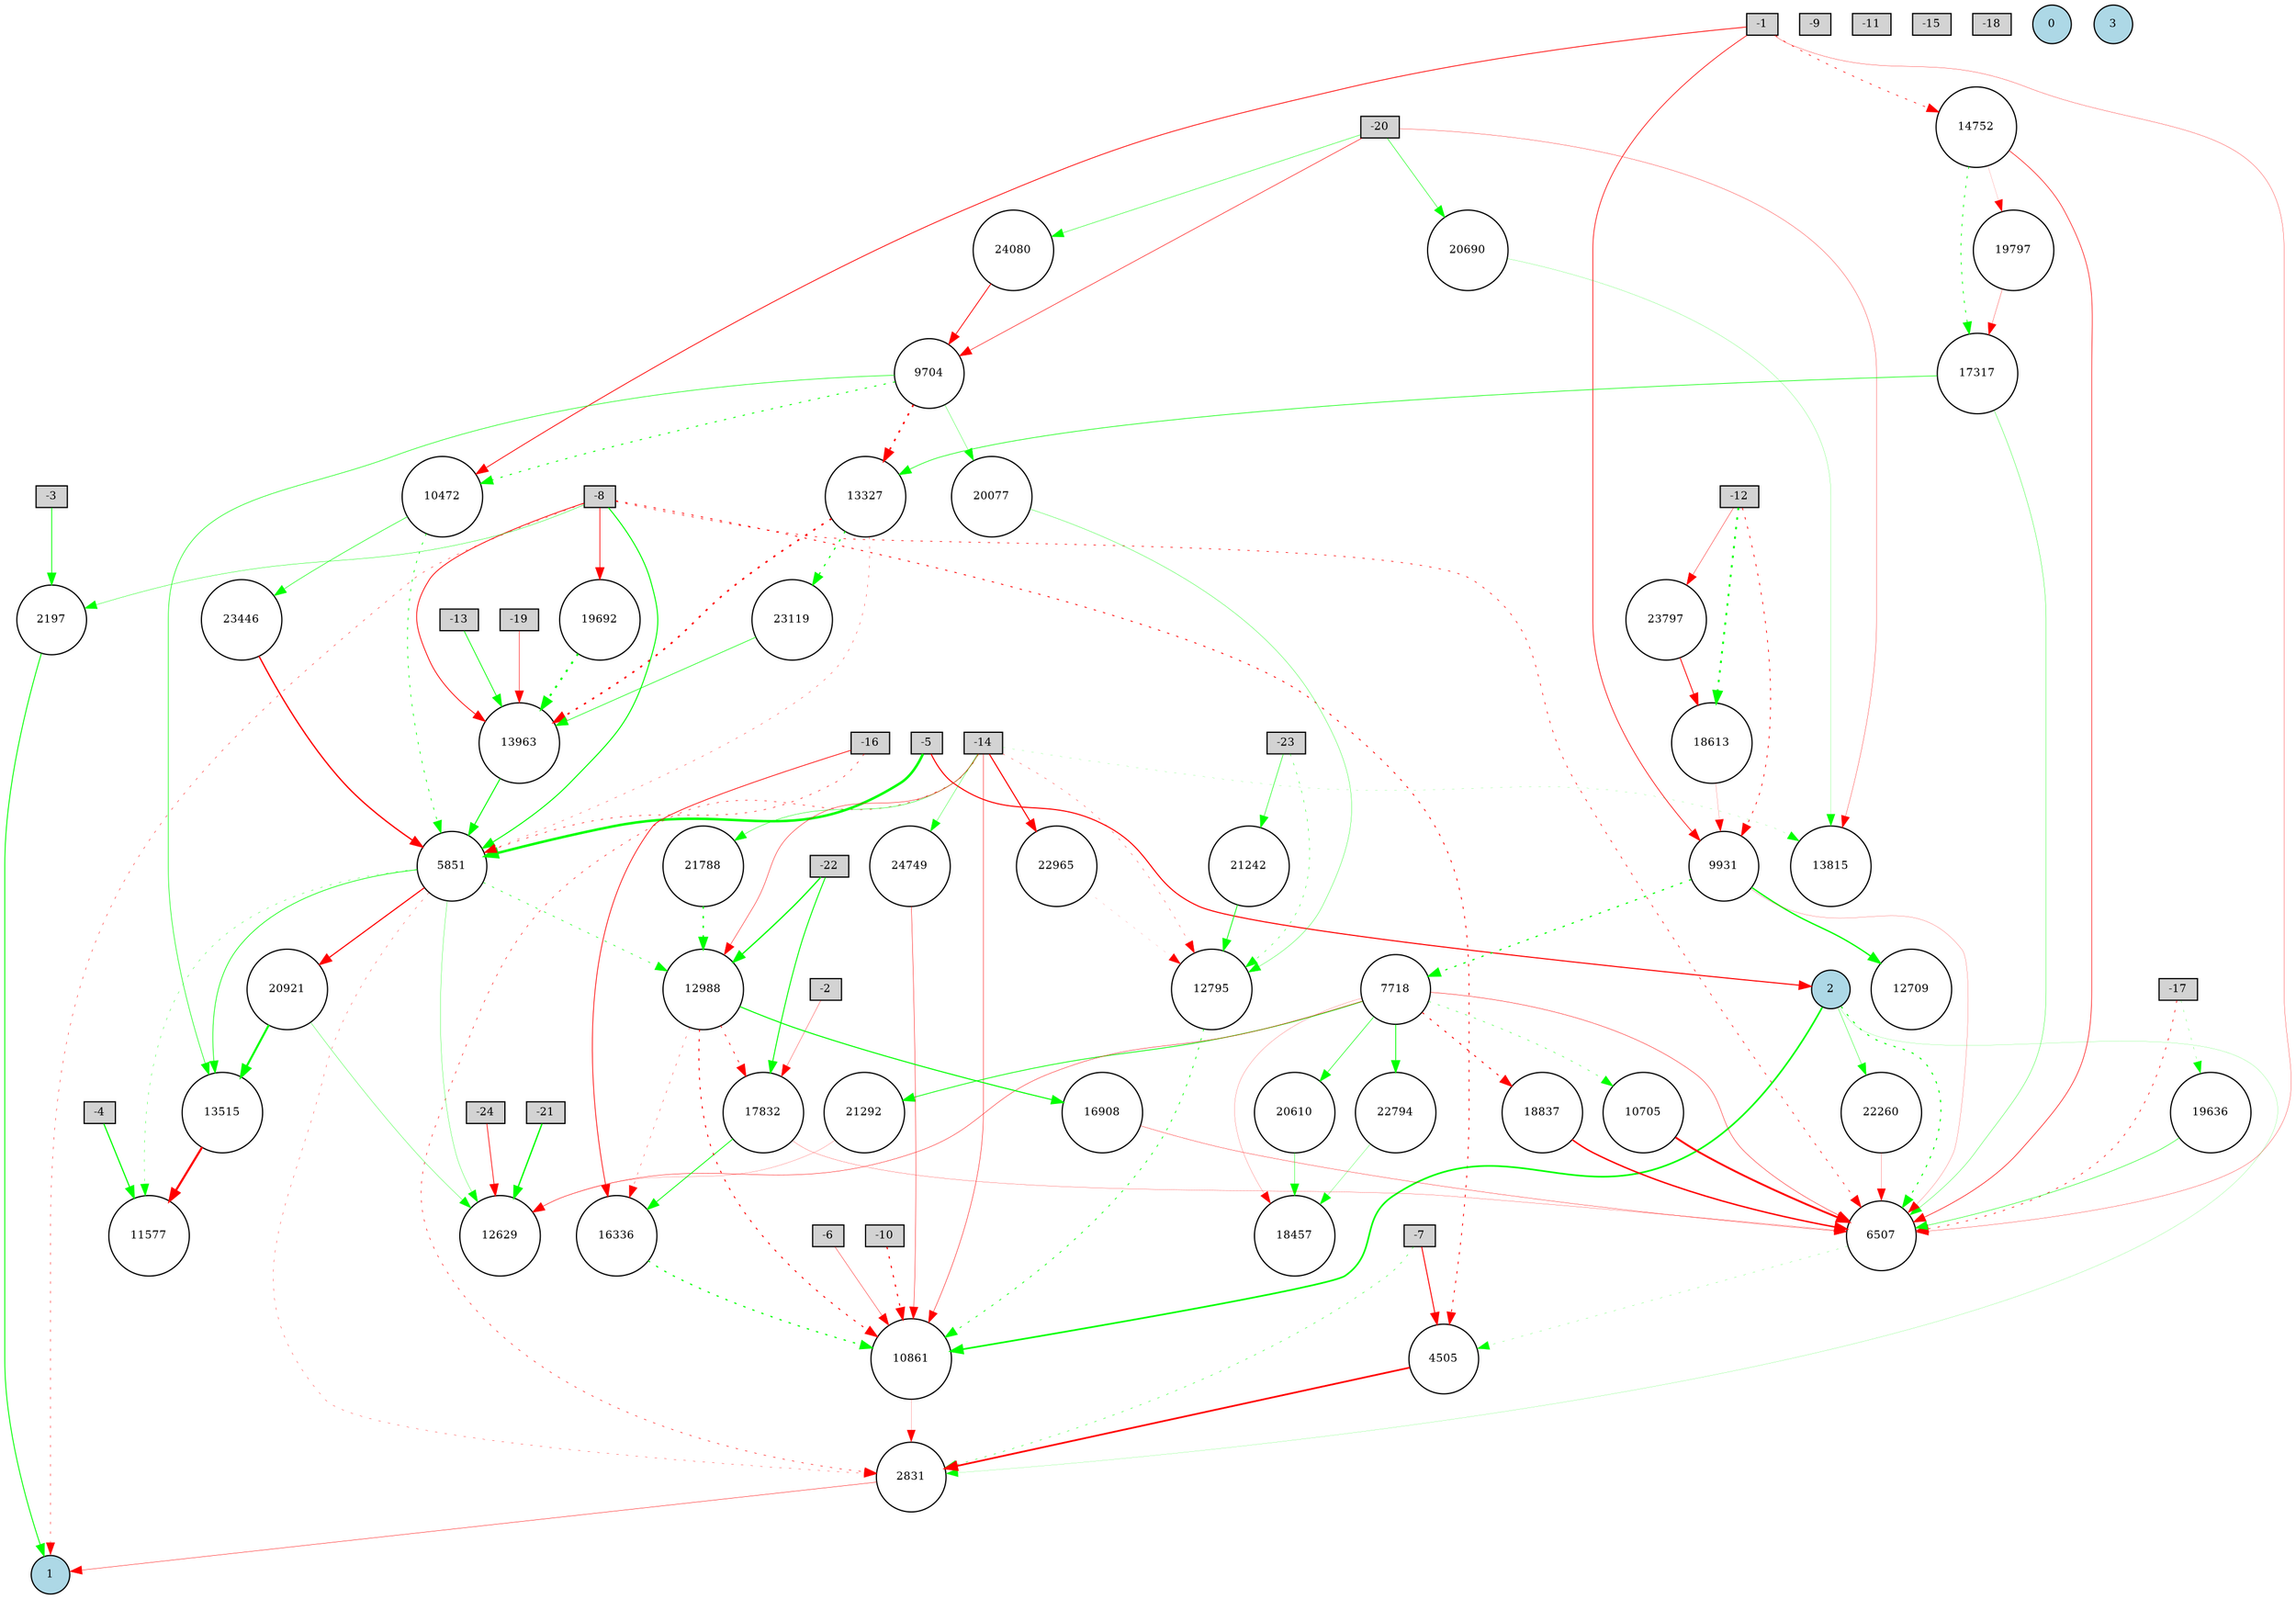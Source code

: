 digraph {
	node [fontsize=9 height=0.2 shape=circle width=0.2]
	-1 [fillcolor=lightgray shape=box style=filled]
	-2 [fillcolor=lightgray shape=box style=filled]
	-3 [fillcolor=lightgray shape=box style=filled]
	-4 [fillcolor=lightgray shape=box style=filled]
	-5 [fillcolor=lightgray shape=box style=filled]
	-6 [fillcolor=lightgray shape=box style=filled]
	-7 [fillcolor=lightgray shape=box style=filled]
	-8 [fillcolor=lightgray shape=box style=filled]
	-9 [fillcolor=lightgray shape=box style=filled]
	-10 [fillcolor=lightgray shape=box style=filled]
	-11 [fillcolor=lightgray shape=box style=filled]
	-12 [fillcolor=lightgray shape=box style=filled]
	-13 [fillcolor=lightgray shape=box style=filled]
	-14 [fillcolor=lightgray shape=box style=filled]
	-15 [fillcolor=lightgray shape=box style=filled]
	-16 [fillcolor=lightgray shape=box style=filled]
	-17 [fillcolor=lightgray shape=box style=filled]
	-18 [fillcolor=lightgray shape=box style=filled]
	-19 [fillcolor=lightgray shape=box style=filled]
	-20 [fillcolor=lightgray shape=box style=filled]
	-21 [fillcolor=lightgray shape=box style=filled]
	-22 [fillcolor=lightgray shape=box style=filled]
	-23 [fillcolor=lightgray shape=box style=filled]
	-24 [fillcolor=lightgray shape=box style=filled]
	0 [fillcolor=lightblue style=filled]
	1 [fillcolor=lightblue style=filled]
	2 [fillcolor=lightblue style=filled]
	3 [fillcolor=lightblue style=filled]
	20610 [fillcolor=white style=filled]
	22794 [fillcolor=white style=filled]
	13963 [fillcolor=white style=filled]
	16908 [fillcolor=white style=filled]
	13327 [fillcolor=white style=filled]
	24080 [fillcolor=white style=filled]
	2831 [fillcolor=white style=filled]
	18837 [fillcolor=white style=filled]
	23446 [fillcolor=white style=filled]
	2197 [fillcolor=white style=filled]
	4505 [fillcolor=white style=filled]
	18457 [fillcolor=white style=filled]
	21788 [fillcolor=white style=filled]
	14752 [fillcolor=white style=filled]
	17317 [fillcolor=white style=filled]
	7718 [fillcolor=white style=filled]
	12709 [fillcolor=white style=filled]
	17832 [fillcolor=white style=filled]
	21292 [fillcolor=white style=filled]
	24749 [fillcolor=white style=filled]
	19636 [fillcolor=white style=filled]
	18613 [fillcolor=white style=filled]
	22965 [fillcolor=white style=filled]
	11577 [fillcolor=white style=filled]
	20921 [fillcolor=white style=filled]
	12988 [fillcolor=white style=filled]
	13515 [fillcolor=white style=filled]
	9931 [fillcolor=white style=filled]
	23119 [fillcolor=white style=filled]
	16336 [fillcolor=white style=filled]
	10705 [fillcolor=white style=filled]
	20690 [fillcolor=white style=filled]
	19797 [fillcolor=white style=filled]
	12629 [fillcolor=white style=filled]
	5851 [fillcolor=white style=filled]
	9704 [fillcolor=white style=filled]
	10472 [fillcolor=white style=filled]
	6507 [fillcolor=white style=filled]
	19692 [fillcolor=white style=filled]
	20077 [fillcolor=white style=filled]
	10861 [fillcolor=white style=filled]
	22260 [fillcolor=white style=filled]
	23797 [fillcolor=white style=filled]
	13815 [fillcolor=white style=filled]
	21242 [fillcolor=white style=filled]
	12795 [fillcolor=white style=filled]
	20690 -> 13815 [color=green penwidth=0.15664785053089136 style=solid]
	-8 -> 19692 [color=red penwidth=0.5929806950284787 style=solid]
	9931 -> 12709 [color=green penwidth=1.1028725204494538 style=solid]
	-17 -> 19636 [color=green penwidth=0.19933466845018685 style=dotted]
	10705 -> 6507 [color=red penwidth=1.5709005324026453 style=solid]
	7718 -> 18457 [color=red penwidth=0.1542770979507132 style=solid]
	-2 -> 17832 [color=red penwidth=0.24286578309925158 style=solid]
	-12 -> 9931 [color=red penwidth=0.6074091366881536 style=dotted]
	2831 -> 1 [color=red penwidth=0.3252965379479181 style=solid]
	-1 -> 9931 [color=red penwidth=0.5556135763572044 style=solid]
	-16 -> 5851 [color=red penwidth=0.4378805791782481 style=dotted]
	19797 -> 17317 [color=red penwidth=0.22892633638469173 style=solid]
	-7 -> 2831 [color=green penwidth=0.34073152802972684 style=dotted]
	-8 -> 1 [color=red penwidth=0.33356691107926384 style=dotted]
	14752 -> 19797 [color=red penwidth=0.10565438304285125 style=solid]
	-8 -> 6507 [color=red penwidth=0.5018107510548552 style=dotted]
	17832 -> 16336 [color=green penwidth=0.6524269035789844 style=solid]
	9704 -> 13327 [color=red penwidth=1.3578968529799336 style=dotted]
	-19 -> 13963 [color=red penwidth=0.42750561164898393 style=solid]
	-16 -> 16336 [color=red penwidth=0.5995500837076903 style=solid]
	21242 -> 12795 [color=green penwidth=0.6277740179823966 style=solid]
	9931 -> 6507 [color=red penwidth=0.16086079710525936 style=solid]
	-21 -> 12629 [color=green penwidth=1.1382294453613566 style=solid]
	5851 -> 12988 [color=green penwidth=0.466975960048586 style=dotted]
	-7 -> 4505 [color=red penwidth=0.7962640709659813 style=solid]
	7718 -> 18837 [color=red penwidth=0.7705897181666589 style=dotted]
	-1 -> 6507 [color=red penwidth=0.23065074977083375 style=solid]
	14752 -> 6507 [color=red penwidth=0.4785911302876863 style=solid]
	-14 -> 21788 [color=green penwidth=0.34756339422761734 style=solid]
	18613 -> 9931 [color=red penwidth=0.14049925070964542 style=solid]
	12988 -> 10861 [color=red penwidth=0.7912418606032191 style=dotted]
	20921 -> 12629 [color=green penwidth=0.2586630027781479 style=solid]
	12988 -> 16908 [color=green penwidth=0.8691265433088192 style=solid]
	9931 -> 7718 [color=green penwidth=0.9414366372952697 style=dotted]
	16908 -> 6507 [color=red penwidth=0.2636246028240514 style=solid]
	17317 -> 6507 [color=green penwidth=0.26744296628427877 style=solid]
	10472 -> 23446 [color=green penwidth=0.4407977326377316 style=solid]
	21788 -> 12988 [color=green penwidth=1.105702640541577 style=dotted]
	-1 -> 10472 [color=red penwidth=0.6425070977989792 style=solid]
	-8 -> 4505 [color=red penwidth=0.6923455461260171 style=dotted]
	2 -> 10861 [color=green penwidth=1.3867598149410751 style=solid]
	-14 -> 12988 [color=red penwidth=0.3487261316773843 style=solid]
	13515 -> 11577 [color=red penwidth=1.7713549884851407 style=solid]
	16336 -> 10861 [color=green penwidth=0.9631167362799512 style=dotted]
	-6 -> 10861 [color=red penwidth=0.29983554542317603 style=solid]
	22965 -> 12795 [color=red penwidth=0.10015452520857442 style=dotted]
	-14 -> 2831 [color=red penwidth=0.42278645329764397 style=dotted]
	9704 -> 13515 [color=green penwidth=0.4666204885974877 style=solid]
	23119 -> 13963 [color=green penwidth=0.479084262417372 style=solid]
	-14 -> 12795 [color=red penwidth=0.2542048649557861 style=dotted]
	-20 -> 20690 [color=green penwidth=0.4060802768972078 style=solid]
	5851 -> 11577 [color=green penwidth=0.28050775444441634 style=dotted]
	17317 -> 13327 [color=green penwidth=0.510371788359125 style=solid]
	13963 -> 5851 [color=green penwidth=0.8150666134607873 style=solid]
	-20 -> 24080 [color=green penwidth=0.35633934219286567 style=solid]
	-13 -> 13963 [color=green penwidth=0.6373915331583283 style=solid]
	5851 -> 13515 [color=green penwidth=0.5480854660311568 style=solid]
	-23 -> 21242 [color=green penwidth=0.43124031067458823 style=solid]
	-14 -> 10861 [color=red penwidth=0.3646997643551383 style=solid]
	9704 -> 20077 [color=green penwidth=0.2543897204100399 style=solid]
	-5 -> 5851 [color=green penwidth=2.064842072922212 style=solid]
	-10 -> 10861 [color=red penwidth=0.9019401857874462 style=dotted]
	5851 -> 12629 [color=green penwidth=0.2417348444570202 style=solid]
	-24 -> 12629 [color=red penwidth=0.5822488785031851 style=solid]
	17832 -> 6507 [color=red penwidth=0.18110041863742432 style=solid]
	24080 -> 9704 [color=red penwidth=0.6628674454334692 style=solid]
	2 -> 6507 [color=green penwidth=0.8351343799642276 style=dotted]
	7718 -> 10705 [color=green penwidth=0.3303175857000433 style=dotted]
	14752 -> 17317 [color=green penwidth=0.6126827011343884 style=dotted]
	22260 -> 6507 [color=red penwidth=0.17786111493255408 style=solid]
	7718 -> 12629 [color=red penwidth=0.3288621931711798 style=solid]
	7718 -> 21292 [color=green penwidth=0.6324905928067285 style=solid]
	10472 -> 5851 [color=green penwidth=0.5692562104036075 style=dotted]
	-22 -> 12988 [color=green penwidth=1.0904256752991157 style=solid]
	23797 -> 18613 [color=red penwidth=0.6900678095515331 style=solid]
	21292 -> 12629 [color=red penwidth=0.1494682396177121 style=solid]
	12988 -> 16336 [color=red penwidth=0.2659600675371228 style=dotted]
	-12 -> 23797 [color=red penwidth=0.3050316132592228 style=solid]
	-12 -> 18613 [color=green penwidth=1.5407340547159647 style=dotted]
	10861 -> 2831 [color=red penwidth=0.14542863569395564 style=solid]
	13327 -> 13963 [color=red penwidth=1.3516933976824437 style=dotted]
	7718 -> 20610 [color=green penwidth=0.4523768233357539 style=solid]
	-3 -> 2197 [color=green penwidth=0.6664586449957053 style=solid]
	19692 -> 13963 [color=green penwidth=1.6291990648998846 style=dotted]
	4505 -> 2831 [color=red penwidth=1.4319495712195038 style=solid]
	12795 -> 10861 [color=green penwidth=0.6036308982643936 style=dotted]
	-8 -> 13963 [color=red penwidth=0.6544857072953327 style=solid]
	19636 -> 6507 [color=green penwidth=0.38216336340676926 style=solid]
	13327 -> 5851 [color=red penwidth=0.26939860230245016 style=dotted]
	-14 -> 24749 [color=green penwidth=0.27811204308809157 style=solid]
	7718 -> 22794 [color=green penwidth=0.6704114848592212 style=solid]
	24749 -> 10861 [color=red penwidth=0.3360454965439038 style=solid]
	7718 -> 6507 [color=red penwidth=0.3325669053627441 style=solid]
	5851 -> 2831 [color=red penwidth=0.2513697622725246 style=dotted]
	-8 -> 5851 [color=green penwidth=0.8402004217703615 style=solid]
	5851 -> 20921 [color=red penwidth=0.9370744205631217 style=solid]
	12988 -> 17832 [color=red penwidth=0.5943701150934746 style=dotted]
	18837 -> 6507 [color=red penwidth=1.2050789595273468 style=solid]
	20921 -> 13515 [color=green penwidth=1.6959574299619502 style=solid]
	-14 -> 22965 [color=red penwidth=0.8987258981539373 style=solid]
	6507 -> 4505 [color=green penwidth=0.17947647458144123 style=dotted]
	-8 -> 2197 [color=green penwidth=0.30484484202654427 style=solid]
	-20 -> 13815 [color=red penwidth=0.24403707611961145 style=solid]
	-1 -> 14752 [color=red penwidth=0.5236977316550426 style=dotted]
	-14 -> 13815 [color=green penwidth=0.12997118434655192 style=dotted]
	-22 -> 17832 [color=green penwidth=0.7929769759624087 style=solid]
	-23 -> 12795 [color=green penwidth=0.3374279554646663 style=dotted]
	23446 -> 5851 [color=red penwidth=1.1110385498940365 style=solid]
	2 -> 22260 [color=green penwidth=0.3069861130817719 style=solid]
	22794 -> 18457 [color=green penwidth=0.21095448090105257 style=solid]
	20077 -> 12795 [color=green penwidth=0.26006856113205845 style=solid]
	-17 -> 6507 [color=red penwidth=0.508657146199065 style=dotted]
	9704 -> 10472 [color=green penwidth=0.7459893040154006 style=dotted]
	20610 -> 18457 [color=green penwidth=0.3296755879091229 style=solid]
	2197 -> 1 [color=green penwidth=0.7520367788158709 style=solid]
	2 -> 2831 [color=green penwidth=0.12571738940188482 style=solid]
	-5 -> 2 [color=red penwidth=0.8903368266493273 style=solid]
	-20 -> 9704 [color=red penwidth=0.42772087138251313 style=solid]
	-4 -> 11577 [color=green penwidth=0.9588016790328459 style=solid]
	13327 -> 23119 [color=green penwidth=0.948826570977258 style=dotted]
}
